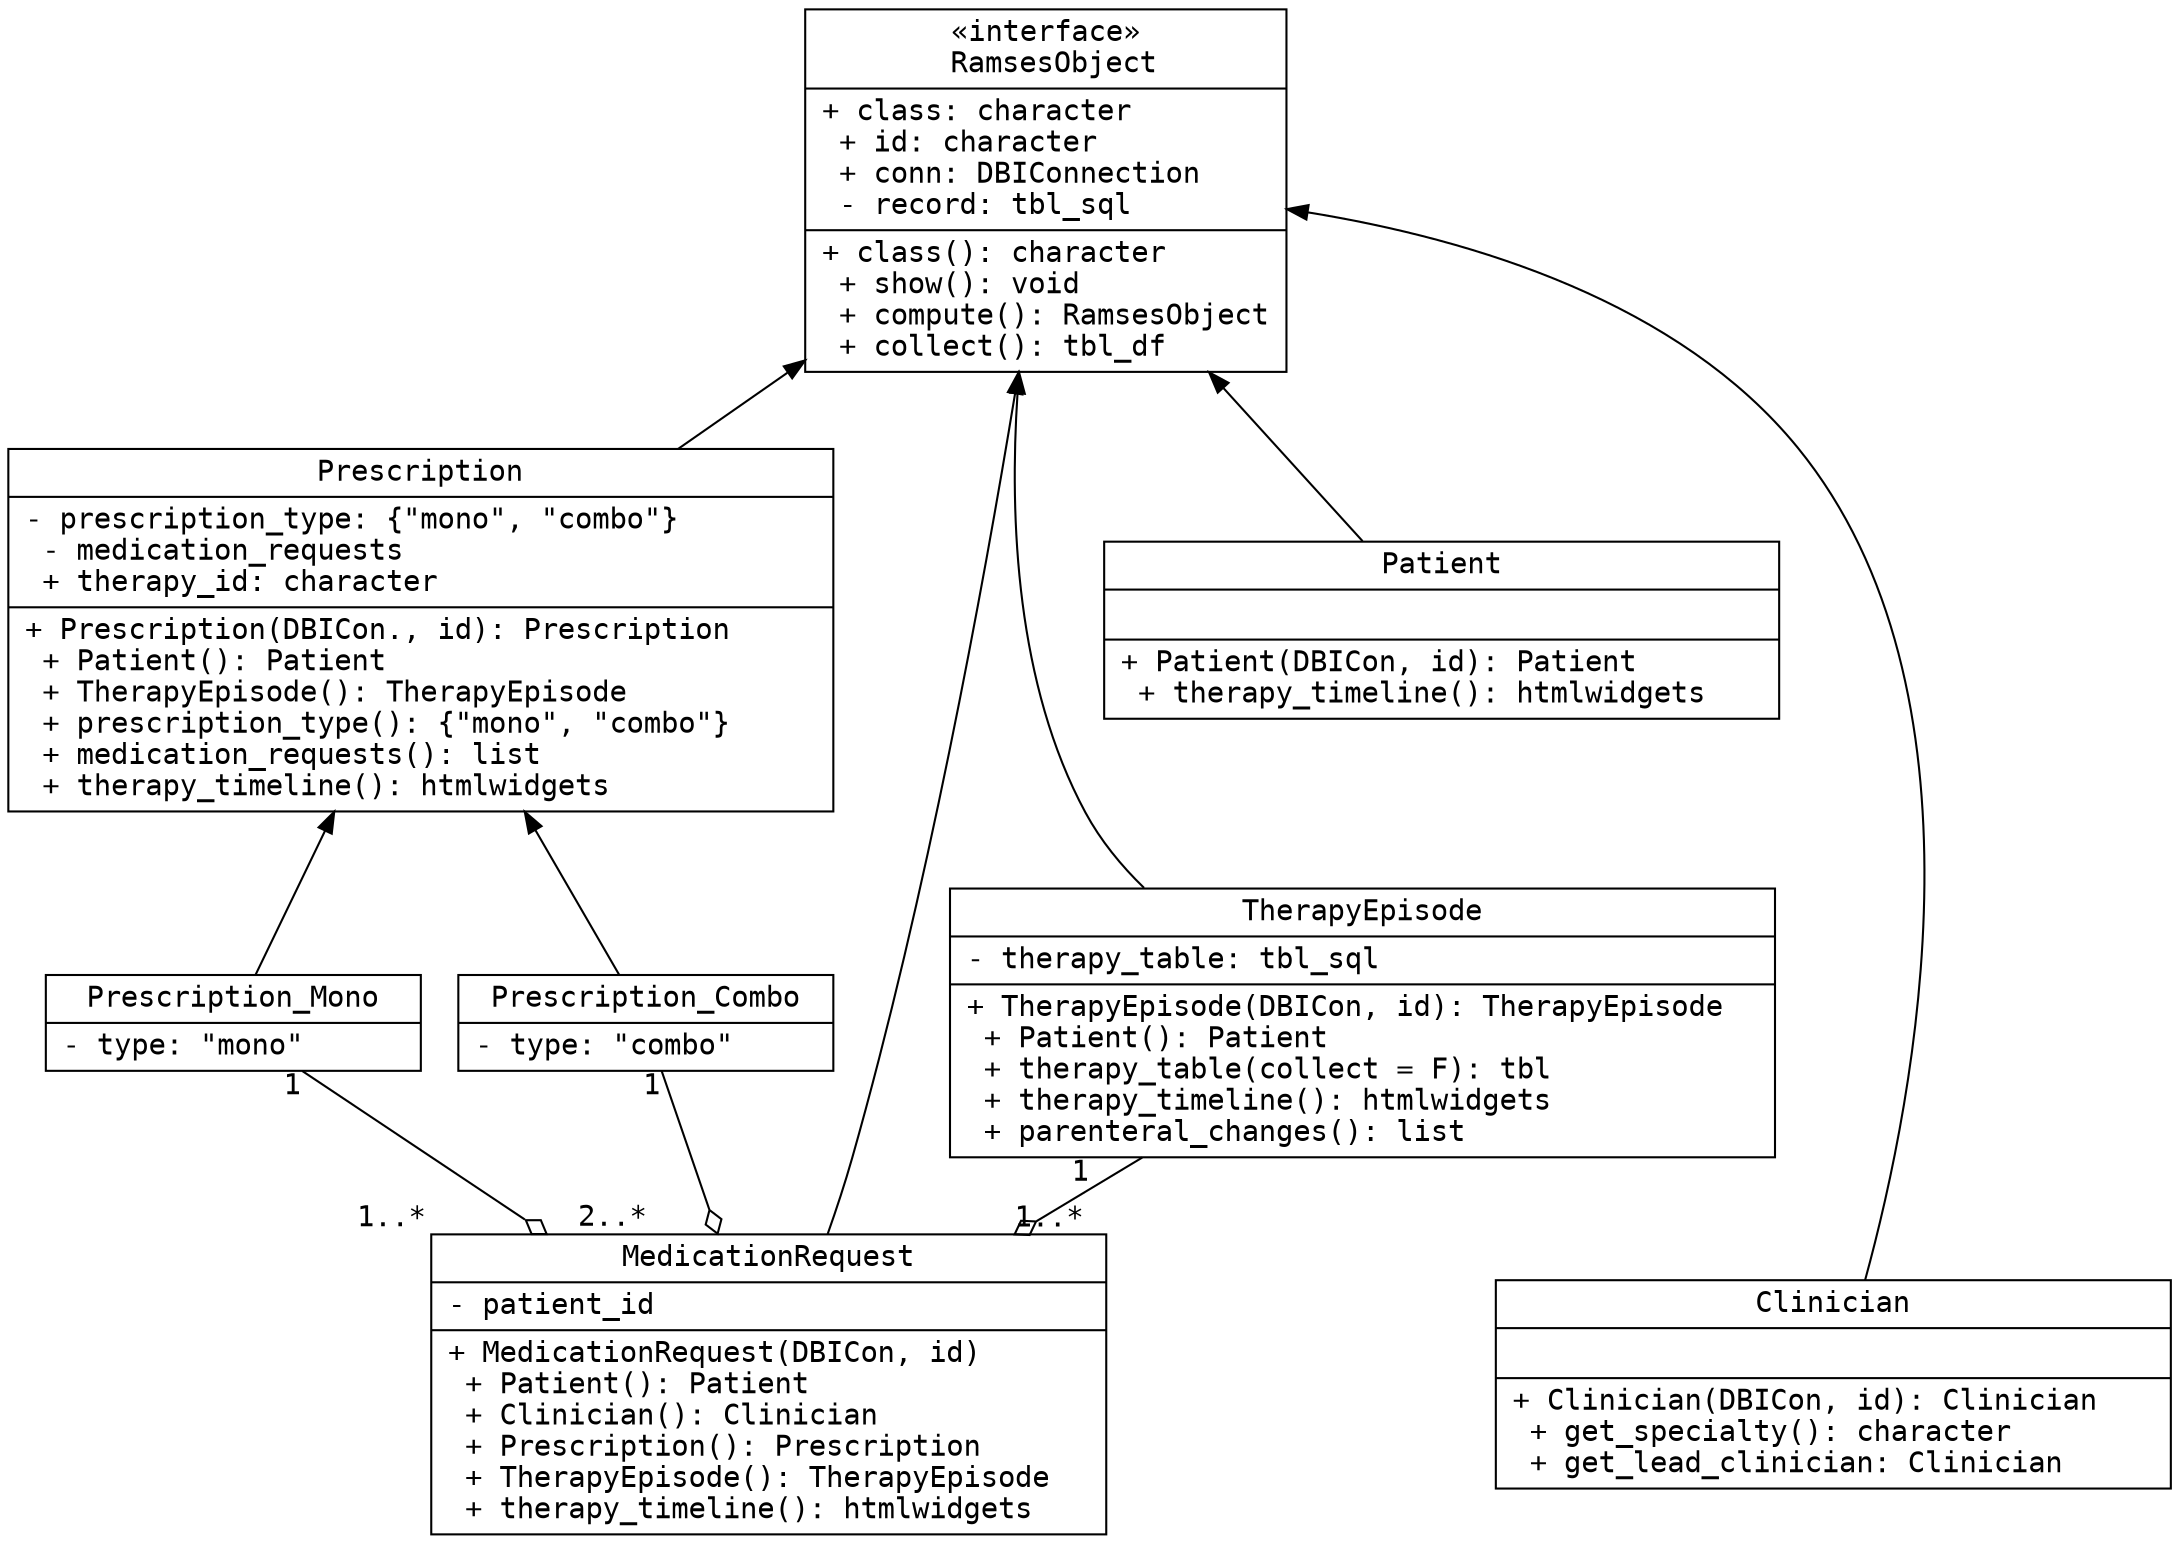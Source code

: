 digraph G {
  fontsize = 10

  node [
          fontname = "monospace"
          shape = "record"
          width = 2.5
  ]

  edge [
          fontname = "monospace"
  ]

# arrowheads
# Association open
# Inheritance empty
# Realisation/implementation empty + style=dashed
# Dependency open + style=dashed
# Aggregation odiamond
# Composition diamond


# Interface
RamsesObject [
  width = 3.2
  label = "{«interface»\n
  RamsesObject|
  + class: character\l
  + id: character\l
  + conn: DBIConnection\l
  - record: tbl_sql\l|
  
  + class(): character\l
  + show(): void\l
  + compute(): RamsesObject\l
  + collect(): tbl_df\l}"
]

Prescription [
  width = 5.5
  label = "{Prescription|
  - prescription_type: \{\"mono\", \"combo\"\}\l
  - medication_requests\l
  + therapy_id: character\l|
  
  + Prescription(DBICon., id): Prescription\l
  + Patient(): Patient\l
  + TherapyEpisode(): TherapyEpisode\l
  + prescription_type(): \{\"mono\", \"combo\"\}\l
  + medication_requests(): list\l
  + therapy_timeline(): htmlwidgets\l}"
]

Prescription_Mono [
  label = "{Prescription_Mono|
  - type: \"mono\"\l
  }"
]

Prescription_Combo [
  label = "{Prescription_Combo|
  - type: \"combo\"\l
  }"
]

MedicationRequest [
  width = 4.5
  label = "{MedicationRequest|
  - patient_id\l|
  
  + MedicationRequest(DBICon, id)\l
  + Patient(): Patient\l
  + Clinician(): Clinician\l
  + Prescription(): Prescription\l
  + TherapyEpisode(): TherapyEpisode\l
  + therapy_timeline(): htmlwidgets\l}"
]

TherapyEpisode [
  width = 5.5
  label = "{TherapyEpisode|
  - therapy_table: tbl_sql\l|
  
  + TherapyEpisode(DBICon, id): TherapyEpisode\l
  + Patient(): Patient\l
  + therapy_table(collect = F): tbl\l
  + therapy_timeline(): htmlwidgets\l
  + parenteral_changes(): list\l}"
#  + medication_request(): list\l}"
]

Patient [
  width = 4.5
  label = "{Patient|
  \l|
  + Patient(DBICon, id): Patient\l
  + therapy_timeline(): htmlwidgets\l}"
]

Clinician [
  width = 4.5
  label = "{Clinician|
  \l|
  + Clinician(DBICon, id): Clinician\l
  + get_specialty(): character\l
  + get_lead_clinician: Clinician\l}"
]

/*
TherapyList [
label = "{TherapyList|\l+ id: list\l+ type: \"therapy-list\"\l- TherapyTable: tbl\l+ lazy_status: boolean\l|+ fetch(): data.frame\l + therapy_table(): list\l}"
]
*/


RamsesObject -> Prescription [dir=back]
Prescription -> Prescription_Mono [dir=back]
Prescription -> Prescription_Combo [dir=back]
RamsesObject -> MedicationRequest [dir=back]

RamsesObject -> Patient [dir=back]
RamsesObject -> Clinician [dir=back]
RamsesObject -> TherapyEpisode [dir=back]

TherapyEpisode -> MedicationRequest [ constraint=false
  arrowhead=odiamond
  headlabel = "1..*  "
  taillabel = "1   "]
Prescription_Mono -> MedicationRequest [ constraint=false
  arrowhead=odiamond
  headlabel = "1..*       "
  taillabel = "1"]
Prescription_Combo -> MedicationRequest [
  arrowhead=odiamond
  headlabel = "2..*    "
  taillabel = "1"]


Patient -> Clinician [ style = invis ]; 
TherapyEpisode -> Clinician  [ style = invis ]; 
Patient -> TherapyEpisode  [ style = invis ]; 


/*
TherapyEpisode -> TherapyList [constraint=false
  arrowtail=odiamond
  headlabel = "2..*  "
  taillabel = "0..*  "]
*/  
}